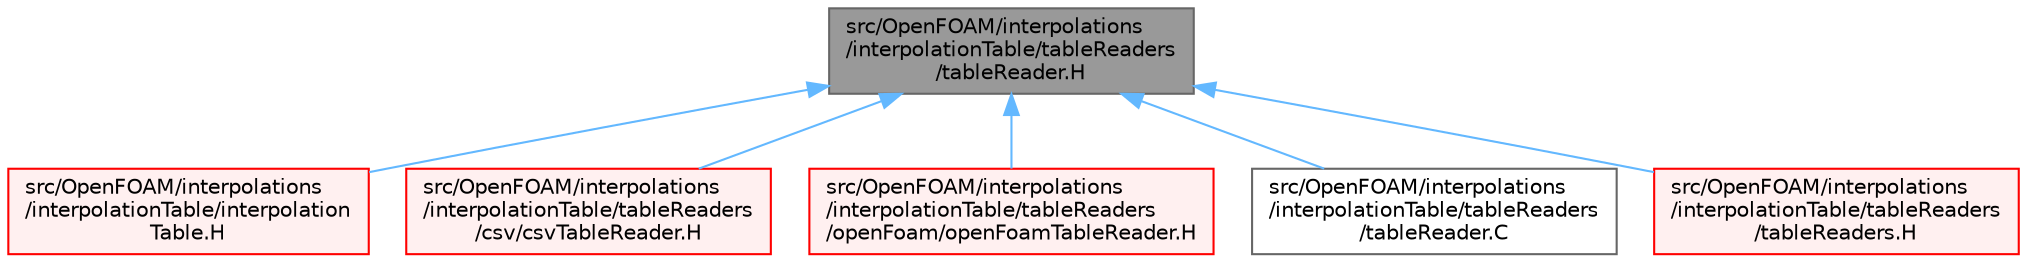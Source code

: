 digraph "src/OpenFOAM/interpolations/interpolationTable/tableReaders/tableReader.H"
{
 // LATEX_PDF_SIZE
  bgcolor="transparent";
  edge [fontname=Helvetica,fontsize=10,labelfontname=Helvetica,labelfontsize=10];
  node [fontname=Helvetica,fontsize=10,shape=box,height=0.2,width=0.4];
  Node1 [id="Node000001",label="src/OpenFOAM/interpolations\l/interpolationTable/tableReaders\l/tableReader.H",height=0.2,width=0.4,color="gray40", fillcolor="grey60", style="filled", fontcolor="black",tooltip=" "];
  Node1 -> Node2 [id="edge1_Node000001_Node000002",dir="back",color="steelblue1",style="solid",tooltip=" "];
  Node2 [id="Node000002",label="src/OpenFOAM/interpolations\l/interpolationTable/interpolation\lTable.H",height=0.2,width=0.4,color="red", fillcolor="#FFF0F0", style="filled",URL="$interpolationTable_8H.html",tooltip=" "];
  Node1 -> Node37 [id="edge2_Node000001_Node000037",dir="back",color="steelblue1",style="solid",tooltip=" "];
  Node37 [id="Node000037",label="src/OpenFOAM/interpolations\l/interpolationTable/tableReaders\l/csv/csvTableReader.H",height=0.2,width=0.4,color="red", fillcolor="#FFF0F0", style="filled",URL="$csvTableReader_8H.html",tooltip=" "];
  Node1 -> Node40 [id="edge3_Node000001_Node000040",dir="back",color="steelblue1",style="solid",tooltip=" "];
  Node40 [id="Node000040",label="src/OpenFOAM/interpolations\l/interpolationTable/tableReaders\l/openFoam/openFoamTableReader.H",height=0.2,width=0.4,color="red", fillcolor="#FFF0F0", style="filled",URL="$openFoamTableReader_8H.html",tooltip=" "];
  Node1 -> Node44 [id="edge4_Node000001_Node000044",dir="back",color="steelblue1",style="solid",tooltip=" "];
  Node44 [id="Node000044",label="src/OpenFOAM/interpolations\l/interpolationTable/tableReaders\l/tableReader.C",height=0.2,width=0.4,color="grey40", fillcolor="white", style="filled",URL="$tableReader_8C.html",tooltip=" "];
  Node1 -> Node45 [id="edge5_Node000001_Node000045",dir="back",color="steelblue1",style="solid",tooltip=" "];
  Node45 [id="Node000045",label="src/OpenFOAM/interpolations\l/interpolationTable/tableReaders\l/tableReaders.H",height=0.2,width=0.4,color="red", fillcolor="#FFF0F0", style="filled",URL="$tableReaders_8H.html",tooltip=" "];
}
